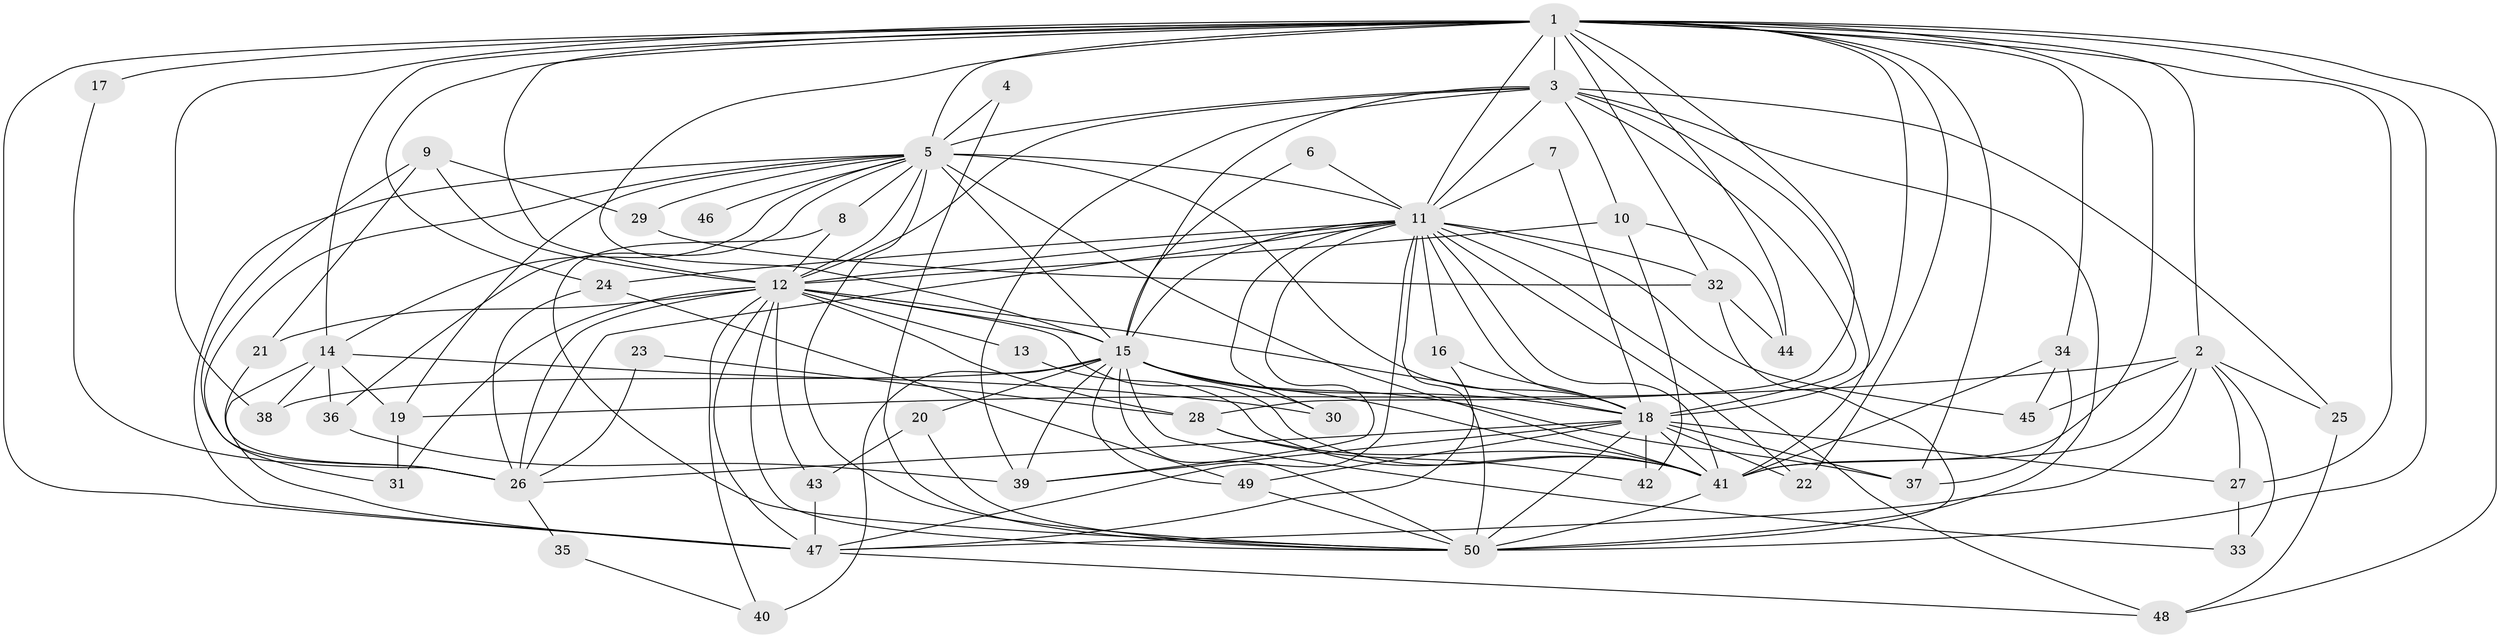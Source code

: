 // original degree distribution, {23: 0.010101010101010102, 17: 0.010101010101010102, 22: 0.010101010101010102, 15: 0.010101010101010102, 20: 0.020202020202020204, 16: 0.020202020202020204, 26: 0.010101010101010102, 21: 0.010101010101010102, 8: 0.020202020202020204, 2: 0.5252525252525253, 3: 0.20202020202020202, 9: 0.010101010101010102, 4: 0.10101010101010101, 5: 0.030303030303030304, 6: 0.010101010101010102}
// Generated by graph-tools (version 1.1) at 2025/01/03/09/25 03:01:23]
// undirected, 50 vertices, 149 edges
graph export_dot {
graph [start="1"]
  node [color=gray90,style=filled];
  1;
  2;
  3;
  4;
  5;
  6;
  7;
  8;
  9;
  10;
  11;
  12;
  13;
  14;
  15;
  16;
  17;
  18;
  19;
  20;
  21;
  22;
  23;
  24;
  25;
  26;
  27;
  28;
  29;
  30;
  31;
  32;
  33;
  34;
  35;
  36;
  37;
  38;
  39;
  40;
  41;
  42;
  43;
  44;
  45;
  46;
  47;
  48;
  49;
  50;
  1 -- 2 [weight=1.0];
  1 -- 3 [weight=3.0];
  1 -- 5 [weight=2.0];
  1 -- 11 [weight=2.0];
  1 -- 12 [weight=2.0];
  1 -- 14 [weight=1.0];
  1 -- 15 [weight=3.0];
  1 -- 17 [weight=1.0];
  1 -- 18 [weight=2.0];
  1 -- 22 [weight=1.0];
  1 -- 24 [weight=2.0];
  1 -- 27 [weight=1.0];
  1 -- 28 [weight=1.0];
  1 -- 32 [weight=1.0];
  1 -- 34 [weight=1.0];
  1 -- 37 [weight=1.0];
  1 -- 38 [weight=1.0];
  1 -- 41 [weight=2.0];
  1 -- 44 [weight=1.0];
  1 -- 47 [weight=1.0];
  1 -- 48 [weight=1.0];
  1 -- 50 [weight=2.0];
  2 -- 19 [weight=1.0];
  2 -- 25 [weight=1.0];
  2 -- 27 [weight=1.0];
  2 -- 33 [weight=1.0];
  2 -- 41 [weight=1.0];
  2 -- 45 [weight=1.0];
  2 -- 47 [weight=1.0];
  3 -- 5 [weight=2.0];
  3 -- 10 [weight=1.0];
  3 -- 11 [weight=1.0];
  3 -- 12 [weight=2.0];
  3 -- 15 [weight=1.0];
  3 -- 18 [weight=2.0];
  3 -- 25 [weight=1.0];
  3 -- 39 [weight=1.0];
  3 -- 41 [weight=2.0];
  3 -- 50 [weight=1.0];
  4 -- 5 [weight=1.0];
  4 -- 50 [weight=1.0];
  5 -- 8 [weight=1.0];
  5 -- 11 [weight=1.0];
  5 -- 12 [weight=1.0];
  5 -- 14 [weight=1.0];
  5 -- 15 [weight=1.0];
  5 -- 18 [weight=1.0];
  5 -- 19 [weight=1.0];
  5 -- 29 [weight=1.0];
  5 -- 31 [weight=1.0];
  5 -- 36 [weight=1.0];
  5 -- 41 [weight=1.0];
  5 -- 46 [weight=1.0];
  5 -- 47 [weight=1.0];
  5 -- 50 [weight=1.0];
  6 -- 11 [weight=1.0];
  6 -- 15 [weight=1.0];
  7 -- 11 [weight=1.0];
  7 -- 18 [weight=1.0];
  8 -- 12 [weight=1.0];
  8 -- 50 [weight=1.0];
  9 -- 12 [weight=1.0];
  9 -- 21 [weight=1.0];
  9 -- 26 [weight=1.0];
  9 -- 29 [weight=1.0];
  10 -- 12 [weight=1.0];
  10 -- 42 [weight=1.0];
  10 -- 44 [weight=1.0];
  11 -- 12 [weight=3.0];
  11 -- 15 [weight=2.0];
  11 -- 16 [weight=1.0];
  11 -- 18 [weight=1.0];
  11 -- 22 [weight=1.0];
  11 -- 24 [weight=1.0];
  11 -- 26 [weight=1.0];
  11 -- 30 [weight=1.0];
  11 -- 32 [weight=1.0];
  11 -- 39 [weight=1.0];
  11 -- 41 [weight=2.0];
  11 -- 45 [weight=1.0];
  11 -- 47 [weight=1.0];
  11 -- 48 [weight=1.0];
  11 -- 50 [weight=2.0];
  12 -- 13 [weight=1.0];
  12 -- 15 [weight=1.0];
  12 -- 18 [weight=1.0];
  12 -- 21 [weight=1.0];
  12 -- 26 [weight=1.0];
  12 -- 28 [weight=1.0];
  12 -- 31 [weight=1.0];
  12 -- 40 [weight=1.0];
  12 -- 41 [weight=1.0];
  12 -- 43 [weight=1.0];
  12 -- 47 [weight=1.0];
  12 -- 50 [weight=1.0];
  13 -- 41 [weight=1.0];
  14 -- 19 [weight=1.0];
  14 -- 30 [weight=1.0];
  14 -- 36 [weight=1.0];
  14 -- 38 [weight=1.0];
  14 -- 47 [weight=1.0];
  15 -- 18 [weight=1.0];
  15 -- 20 [weight=1.0];
  15 -- 30 [weight=1.0];
  15 -- 33 [weight=1.0];
  15 -- 37 [weight=1.0];
  15 -- 38 [weight=1.0];
  15 -- 39 [weight=1.0];
  15 -- 40 [weight=2.0];
  15 -- 41 [weight=1.0];
  15 -- 49 [weight=1.0];
  15 -- 50 [weight=2.0];
  16 -- 18 [weight=1.0];
  16 -- 47 [weight=1.0];
  17 -- 26 [weight=1.0];
  18 -- 22 [weight=2.0];
  18 -- 26 [weight=1.0];
  18 -- 27 [weight=1.0];
  18 -- 37 [weight=1.0];
  18 -- 39 [weight=1.0];
  18 -- 41 [weight=2.0];
  18 -- 42 [weight=1.0];
  18 -- 49 [weight=1.0];
  18 -- 50 [weight=1.0];
  19 -- 31 [weight=1.0];
  20 -- 43 [weight=1.0];
  20 -- 50 [weight=1.0];
  21 -- 26 [weight=1.0];
  23 -- 26 [weight=1.0];
  23 -- 28 [weight=1.0];
  24 -- 26 [weight=1.0];
  24 -- 49 [weight=1.0];
  25 -- 48 [weight=1.0];
  26 -- 35 [weight=1.0];
  27 -- 33 [weight=1.0];
  28 -- 41 [weight=1.0];
  28 -- 42 [weight=1.0];
  29 -- 32 [weight=1.0];
  32 -- 44 [weight=1.0];
  32 -- 50 [weight=1.0];
  34 -- 37 [weight=1.0];
  34 -- 41 [weight=1.0];
  34 -- 45 [weight=1.0];
  35 -- 40 [weight=1.0];
  36 -- 39 [weight=1.0];
  41 -- 50 [weight=1.0];
  43 -- 47 [weight=1.0];
  47 -- 48 [weight=1.0];
  49 -- 50 [weight=1.0];
}
